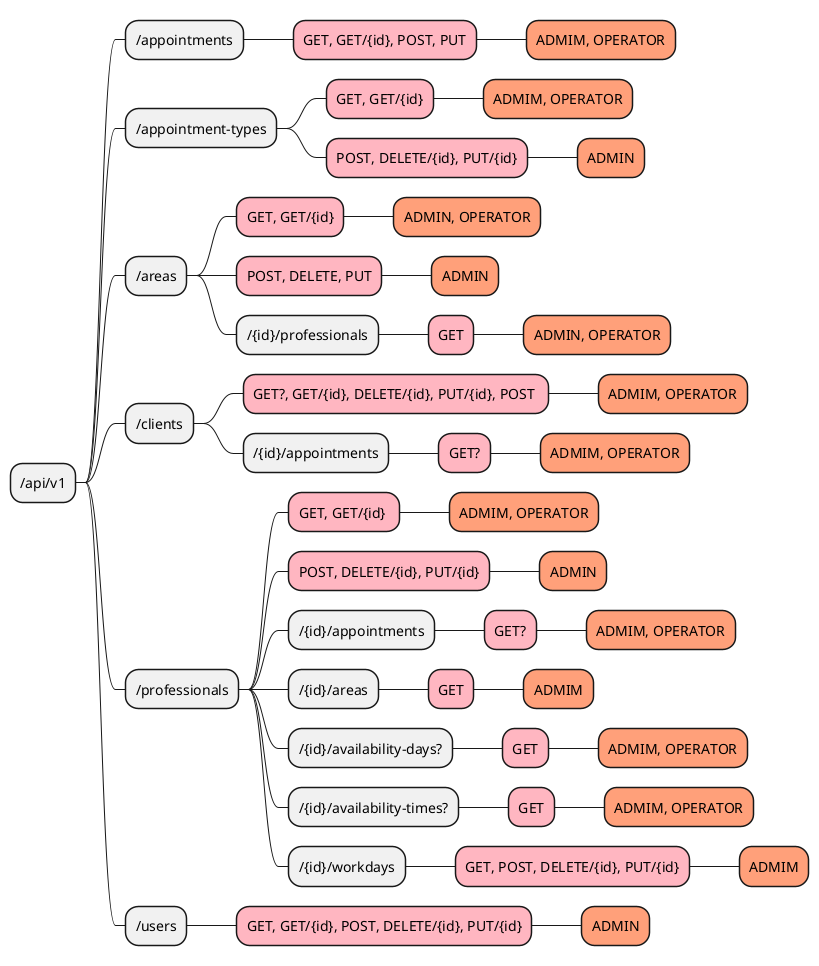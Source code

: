 @startmindmap "end_points"
* /api/v1

    ** /appointments
        ***[#LightPink] GET, GET/{id}, POST, PUT
          ****[#LightSalmon] ADMIM, OPERATOR

    ** /appointment-types
        ***[#LightPink] GET, GET/{id}
            ****[#LightSalmon] ADMIM, OPERATOR
        ***[#LightPink] POST, DELETE/{id}, PUT/{id}
            ****[#LightSalmon] ADMIN
    
    ** /areas
        ***[#LightPink] GET, GET/{id}
            ****[#LightSalmon] ADMIN, OPERATOR
        ***[#LightPink] POST, DELETE, PUT
            ****[#LightSalmon] ADMIN
        *** /{id}/professionals
            ****[#LightPink] GET
                *****[#LightSalmon] ADMIN, OPERATOR


    ** /clients
        ***[#LightPink] GET?, GET/{id}, DELETE/{id}, PUT/{id}, POST 
            ****[#LightSalmon] ADMIM, OPERATOR
        *** /{id}/appointments
            ****[#LightPink] GET?
                *****[#LightSalmon] ADMIM, OPERATOR

    ** /professionals
        ***[#LightPink] GET, GET/{id} 
            ****[#LightSalmon] ADMIM, OPERATOR
        ***[#LightPink] POST, DELETE/{id}, PUT/{id}
            ****[#LightSalmon] ADMIN
        *** /{id}/appointments
            ****[#LightPink] GET?
                *****[#LightSalmon] ADMIM, OPERATOR
        *** /{id}/areas
            ****[#LightPink] GET
                *****[#LightSalmon] ADMIM
        *** /{id}/availability-days?
          ****[#LightPink] GET
                *****[#LightSalmon] ADMIM, OPERATOR
        *** /{id}/availability-times?
          ****[#LightPink] GET
                *****[#LightSalmon] ADMIM, OPERATOR
        *** /{id}/workdays
            ****[#LightPink] GET, POST, DELETE/{id}, PUT/{id}
                *****[#LightSalmon] ADMIM
    ** /users
      ***[#LightPink] GET, GET/{id}, POST, DELETE/{id}, PUT/{id}
            ****[#LightSalmon] ADMIN
@endmindmap
